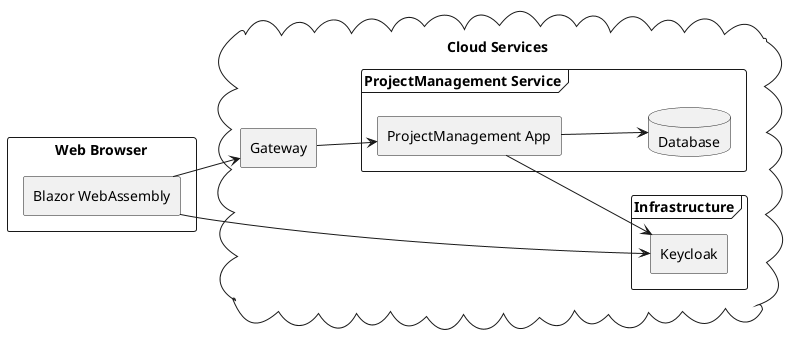 @startuml
left to right direction

rectangle "Web Browser" {
    agent "Blazor WebAssembly" as BlazorWebAssembly
}

cloud "Cloud Services" {

    agent Gateway

    frame "ProjectManagement Service" {
        agent "ProjectManagement App" as ProjectAPI
        database "Database" as ProjectDB
    }

    frame Infrastructure {
        agent Keycloak
    }
}

BlazorWebAssembly --> Gateway
BlazorWebAssembly --> Keycloak

Gateway --> ProjectAPI

ProjectAPI --> ProjectDB
ProjectAPI --> Keycloak

@enduml
